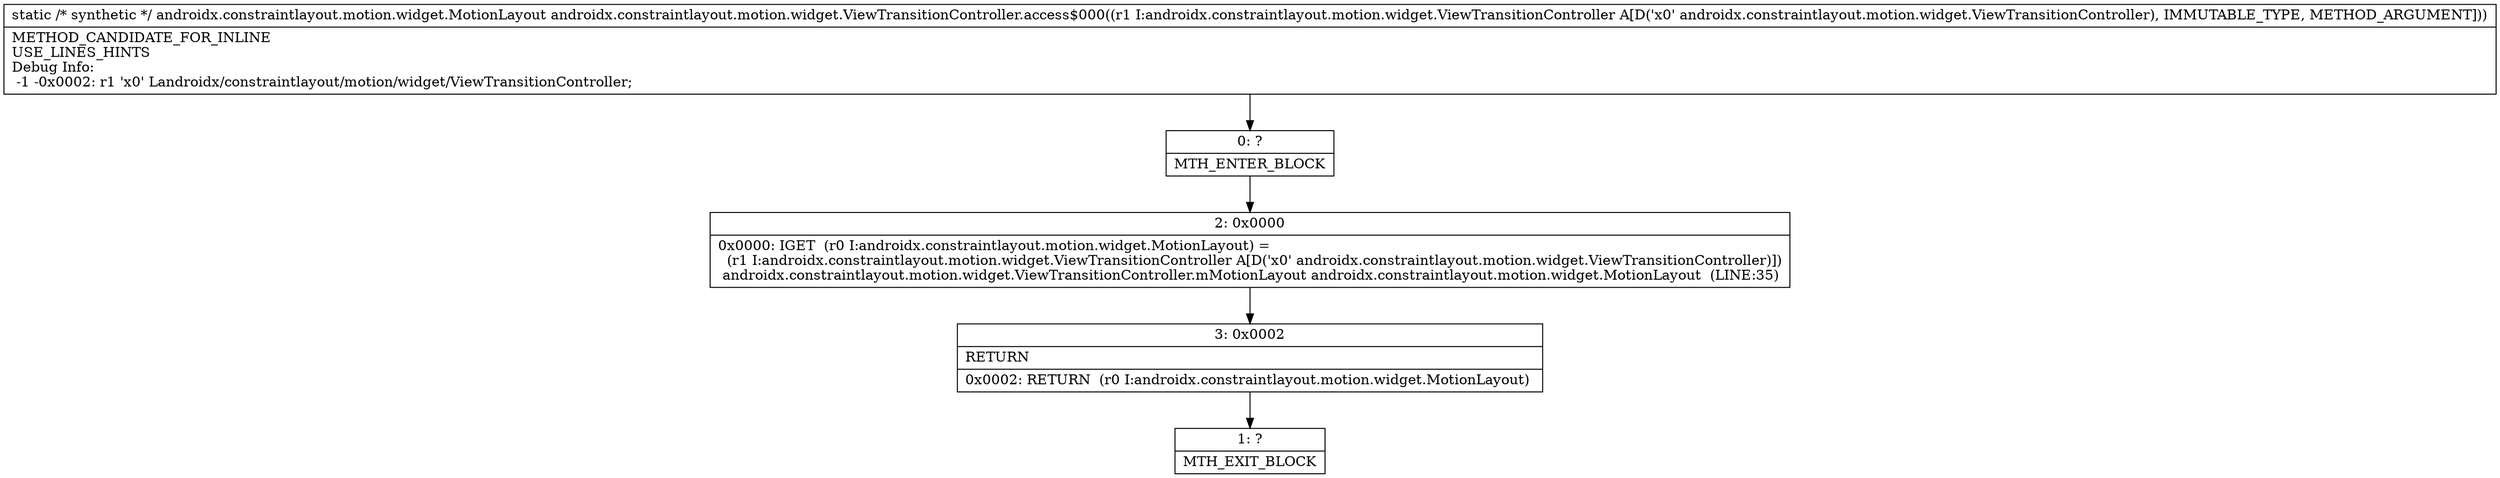digraph "CFG forandroidx.constraintlayout.motion.widget.ViewTransitionController.access$000(Landroidx\/constraintlayout\/motion\/widget\/ViewTransitionController;)Landroidx\/constraintlayout\/motion\/widget\/MotionLayout;" {
Node_0 [shape=record,label="{0\:\ ?|MTH_ENTER_BLOCK\l}"];
Node_2 [shape=record,label="{2\:\ 0x0000|0x0000: IGET  (r0 I:androidx.constraintlayout.motion.widget.MotionLayout) = \l  (r1 I:androidx.constraintlayout.motion.widget.ViewTransitionController A[D('x0' androidx.constraintlayout.motion.widget.ViewTransitionController)])\l androidx.constraintlayout.motion.widget.ViewTransitionController.mMotionLayout androidx.constraintlayout.motion.widget.MotionLayout  (LINE:35)\l}"];
Node_3 [shape=record,label="{3\:\ 0x0002|RETURN\l|0x0002: RETURN  (r0 I:androidx.constraintlayout.motion.widget.MotionLayout) \l}"];
Node_1 [shape=record,label="{1\:\ ?|MTH_EXIT_BLOCK\l}"];
MethodNode[shape=record,label="{static \/* synthetic *\/ androidx.constraintlayout.motion.widget.MotionLayout androidx.constraintlayout.motion.widget.ViewTransitionController.access$000((r1 I:androidx.constraintlayout.motion.widget.ViewTransitionController A[D('x0' androidx.constraintlayout.motion.widget.ViewTransitionController), IMMUTABLE_TYPE, METHOD_ARGUMENT]))  | METHOD_CANDIDATE_FOR_INLINE\lUSE_LINES_HINTS\lDebug Info:\l  \-1 \-0x0002: r1 'x0' Landroidx\/constraintlayout\/motion\/widget\/ViewTransitionController;\l}"];
MethodNode -> Node_0;Node_0 -> Node_2;
Node_2 -> Node_3;
Node_3 -> Node_1;
}

